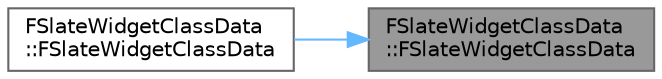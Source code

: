 digraph "FSlateWidgetClassData::FSlateWidgetClassData"
{
 // INTERACTIVE_SVG=YES
 // LATEX_PDF_SIZE
  bgcolor="transparent";
  edge [fontname=Helvetica,fontsize=10,labelfontname=Helvetica,labelfontsize=10];
  node [fontname=Helvetica,fontsize=10,shape=box,height=0.2,width=0.4];
  rankdir="RL";
  Node1 [id="Node000001",label="FSlateWidgetClassData\l::FSlateWidgetClassData",height=0.2,width=0.4,color="gray40", fillcolor="grey60", style="filled", fontcolor="black",tooltip=" "];
  Node1 -> Node2 [id="edge1_Node000001_Node000002",dir="back",color="steelblue1",style="solid",tooltip=" "];
  Node2 [id="Node000002",label="FSlateWidgetClassData\l::FSlateWidgetClassData",height=0.2,width=0.4,color="grey40", fillcolor="white", style="filled",URL="$dc/d3b/classFSlateWidgetClassData.html#a1c26f3731a0ad8527d8c50cb702c198c",tooltip=" "];
}
